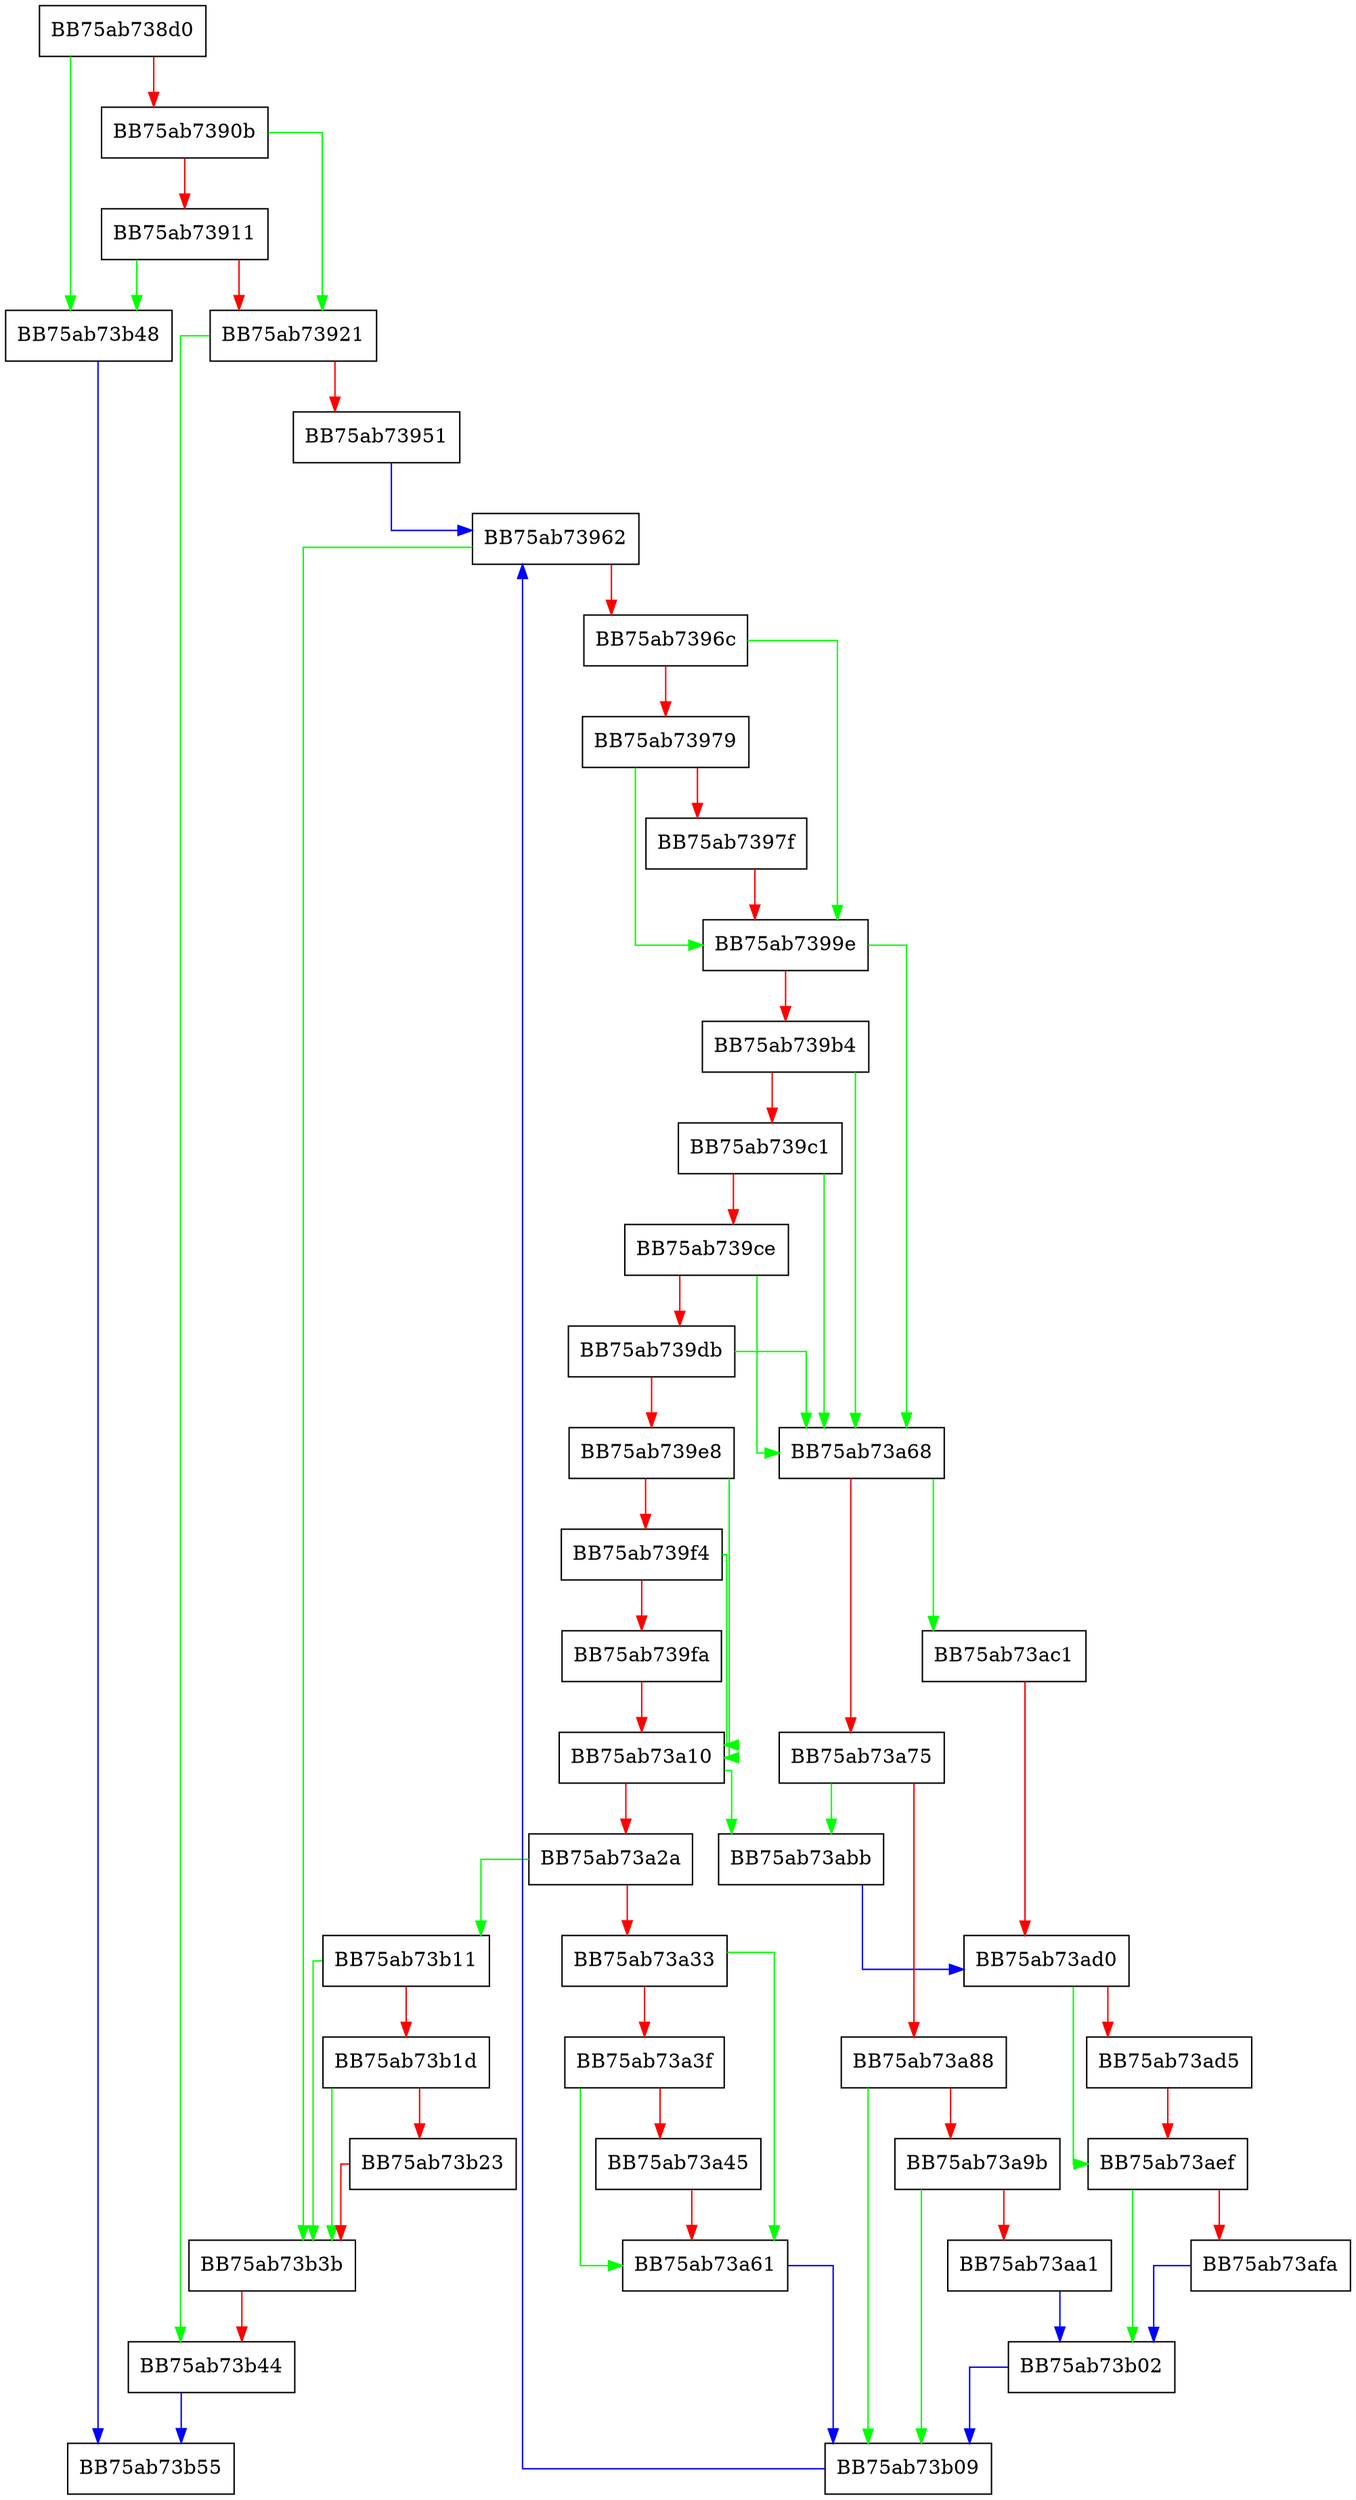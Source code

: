 digraph pfnDeleteRegVal {
  node [shape="box"];
  graph [splines=ortho];
  BB75ab738d0 -> BB75ab73b48 [color="green"];
  BB75ab738d0 -> BB75ab7390b [color="red"];
  BB75ab7390b -> BB75ab73921 [color="green"];
  BB75ab7390b -> BB75ab73911 [color="red"];
  BB75ab73911 -> BB75ab73b48 [color="green"];
  BB75ab73911 -> BB75ab73921 [color="red"];
  BB75ab73921 -> BB75ab73b44 [color="green"];
  BB75ab73921 -> BB75ab73951 [color="red"];
  BB75ab73951 -> BB75ab73962 [color="blue"];
  BB75ab73962 -> BB75ab73b3b [color="green"];
  BB75ab73962 -> BB75ab7396c [color="red"];
  BB75ab7396c -> BB75ab7399e [color="green"];
  BB75ab7396c -> BB75ab73979 [color="red"];
  BB75ab73979 -> BB75ab7399e [color="green"];
  BB75ab73979 -> BB75ab7397f [color="red"];
  BB75ab7397f -> BB75ab7399e [color="red"];
  BB75ab7399e -> BB75ab73a68 [color="green"];
  BB75ab7399e -> BB75ab739b4 [color="red"];
  BB75ab739b4 -> BB75ab73a68 [color="green"];
  BB75ab739b4 -> BB75ab739c1 [color="red"];
  BB75ab739c1 -> BB75ab73a68 [color="green"];
  BB75ab739c1 -> BB75ab739ce [color="red"];
  BB75ab739ce -> BB75ab73a68 [color="green"];
  BB75ab739ce -> BB75ab739db [color="red"];
  BB75ab739db -> BB75ab73a68 [color="green"];
  BB75ab739db -> BB75ab739e8 [color="red"];
  BB75ab739e8 -> BB75ab73a10 [color="green"];
  BB75ab739e8 -> BB75ab739f4 [color="red"];
  BB75ab739f4 -> BB75ab73a10 [color="green"];
  BB75ab739f4 -> BB75ab739fa [color="red"];
  BB75ab739fa -> BB75ab73a10 [color="red"];
  BB75ab73a10 -> BB75ab73abb [color="green"];
  BB75ab73a10 -> BB75ab73a2a [color="red"];
  BB75ab73a2a -> BB75ab73b11 [color="green"];
  BB75ab73a2a -> BB75ab73a33 [color="red"];
  BB75ab73a33 -> BB75ab73a61 [color="green"];
  BB75ab73a33 -> BB75ab73a3f [color="red"];
  BB75ab73a3f -> BB75ab73a61 [color="green"];
  BB75ab73a3f -> BB75ab73a45 [color="red"];
  BB75ab73a45 -> BB75ab73a61 [color="red"];
  BB75ab73a61 -> BB75ab73b09 [color="blue"];
  BB75ab73a68 -> BB75ab73ac1 [color="green"];
  BB75ab73a68 -> BB75ab73a75 [color="red"];
  BB75ab73a75 -> BB75ab73abb [color="green"];
  BB75ab73a75 -> BB75ab73a88 [color="red"];
  BB75ab73a88 -> BB75ab73b09 [color="green"];
  BB75ab73a88 -> BB75ab73a9b [color="red"];
  BB75ab73a9b -> BB75ab73b09 [color="green"];
  BB75ab73a9b -> BB75ab73aa1 [color="red"];
  BB75ab73aa1 -> BB75ab73b02 [color="blue"];
  BB75ab73abb -> BB75ab73ad0 [color="blue"];
  BB75ab73ac1 -> BB75ab73ad0 [color="red"];
  BB75ab73ad0 -> BB75ab73aef [color="green"];
  BB75ab73ad0 -> BB75ab73ad5 [color="red"];
  BB75ab73ad5 -> BB75ab73aef [color="red"];
  BB75ab73aef -> BB75ab73b02 [color="green"];
  BB75ab73aef -> BB75ab73afa [color="red"];
  BB75ab73afa -> BB75ab73b02 [color="blue"];
  BB75ab73b02 -> BB75ab73b09 [color="blue"];
  BB75ab73b09 -> BB75ab73962 [color="blue"];
  BB75ab73b11 -> BB75ab73b3b [color="green"];
  BB75ab73b11 -> BB75ab73b1d [color="red"];
  BB75ab73b1d -> BB75ab73b3b [color="green"];
  BB75ab73b1d -> BB75ab73b23 [color="red"];
  BB75ab73b23 -> BB75ab73b3b [color="red"];
  BB75ab73b3b -> BB75ab73b44 [color="red"];
  BB75ab73b44 -> BB75ab73b55 [color="blue"];
  BB75ab73b48 -> BB75ab73b55 [color="blue"];
}
